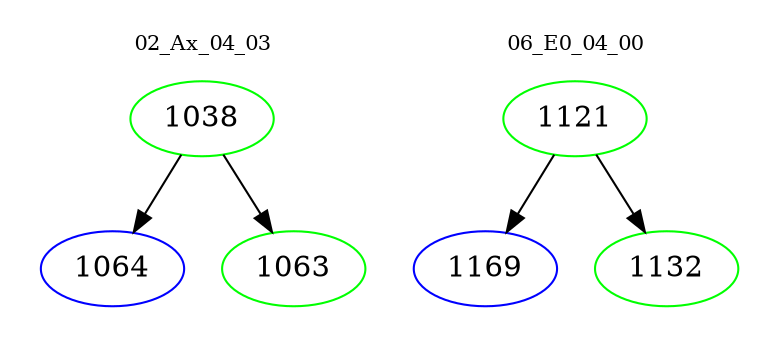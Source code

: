 digraph{
subgraph cluster_0 {
color = white
label = "02_Ax_04_03";
fontsize=10;
T0_1038 [label="1038", color="green"]
T0_1038 -> T0_1064 [color="black"]
T0_1064 [label="1064", color="blue"]
T0_1038 -> T0_1063 [color="black"]
T0_1063 [label="1063", color="green"]
}
subgraph cluster_1 {
color = white
label = "06_E0_04_00";
fontsize=10;
T1_1121 [label="1121", color="green"]
T1_1121 -> T1_1169 [color="black"]
T1_1169 [label="1169", color="blue"]
T1_1121 -> T1_1132 [color="black"]
T1_1132 [label="1132", color="green"]
}
}
